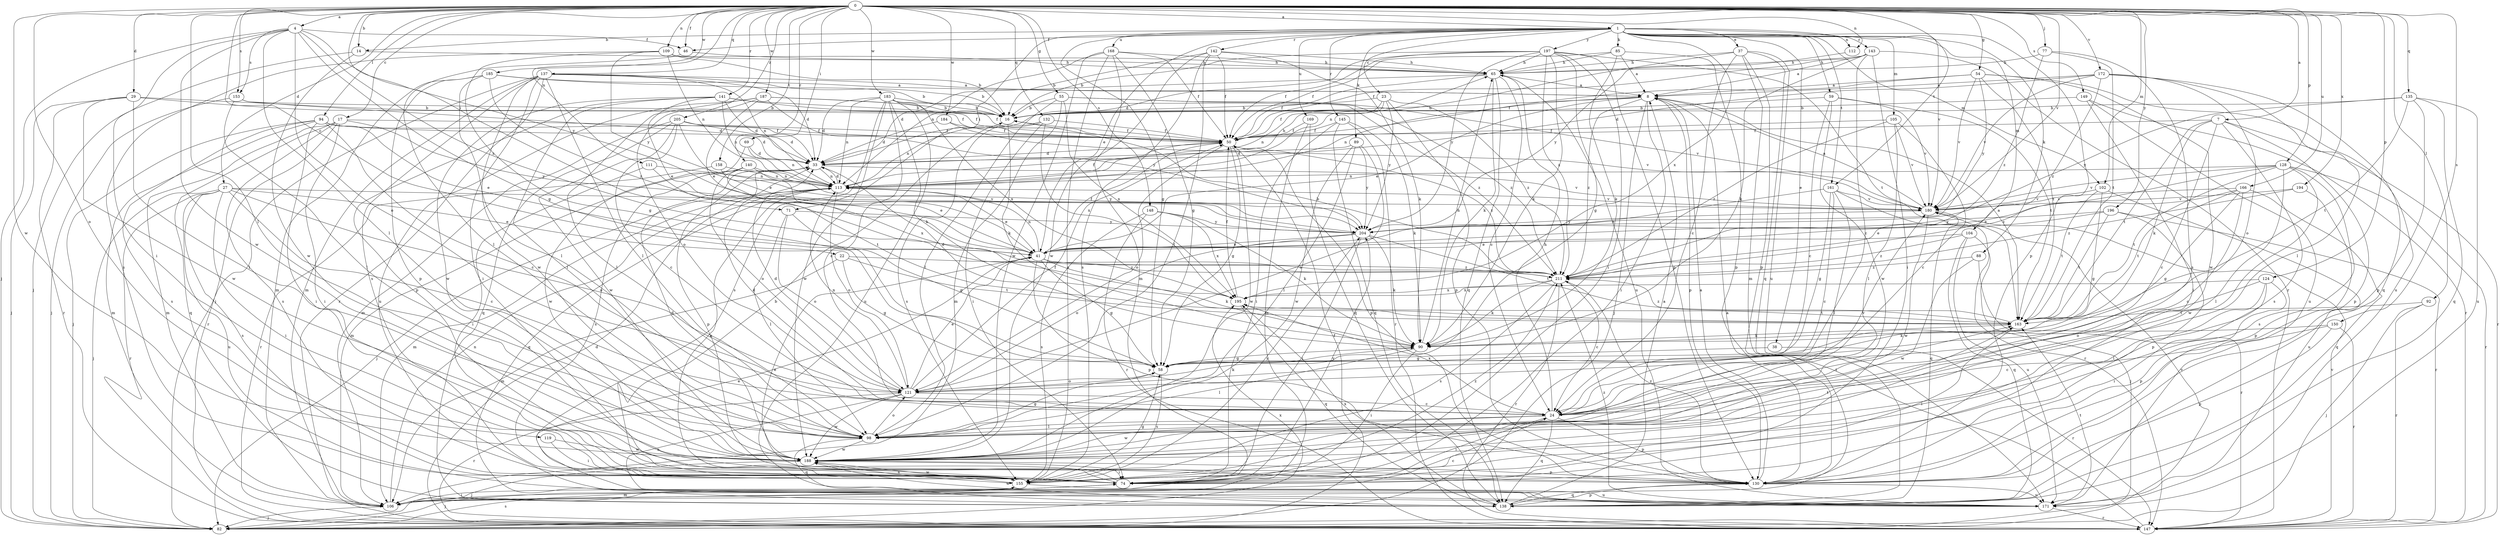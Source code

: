 strict digraph  {
0;
1;
4;
7;
8;
14;
16;
17;
22;
23;
24;
27;
29;
33;
37;
38;
41;
46;
50;
54;
55;
58;
59;
65;
69;
71;
74;
77;
82;
85;
88;
89;
90;
92;
94;
98;
102;
104;
105;
106;
109;
111;
112;
113;
119;
121;
124;
128;
130;
132;
135;
137;
138;
140;
141;
142;
143;
145;
147;
148;
149;
150;
153;
155;
158;
161;
163;
166;
168;
169;
171;
172;
180;
183;
184;
185;
187;
188;
194;
195;
196;
197;
204;
205;
211;
0 -> 1  [label=a];
0 -> 4  [label=a];
0 -> 7  [label=a];
0 -> 14  [label=b];
0 -> 17  [label=c];
0 -> 22  [label=c];
0 -> 27  [label=d];
0 -> 29  [label=d];
0 -> 46  [label=f];
0 -> 54  [label=g];
0 -> 55  [label=g];
0 -> 69  [label=i];
0 -> 71  [label=i];
0 -> 77  [label=j];
0 -> 92  [label=l];
0 -> 94  [label=l];
0 -> 98  [label=l];
0 -> 102  [label=m];
0 -> 109  [label=n];
0 -> 111  [label=n];
0 -> 112  [label=n];
0 -> 119  [label=o];
0 -> 124  [label=p];
0 -> 128  [label=p];
0 -> 132  [label=q];
0 -> 135  [label=q];
0 -> 137  [label=q];
0 -> 140  [label=r];
0 -> 141  [label=r];
0 -> 148  [label=s];
0 -> 149  [label=s];
0 -> 150  [label=s];
0 -> 153  [label=s];
0 -> 158  [label=t];
0 -> 161  [label=t];
0 -> 166  [label=u];
0 -> 172  [label=v];
0 -> 180  [label=v];
0 -> 183  [label=w];
0 -> 184  [label=w];
0 -> 185  [label=w];
0 -> 187  [label=w];
0 -> 188  [label=w];
0 -> 194  [label=x];
0 -> 196  [label=y];
0 -> 205  [label=z];
1 -> 14  [label=b];
1 -> 23  [label=c];
1 -> 37  [label=e];
1 -> 38  [label=e];
1 -> 41  [label=e];
1 -> 46  [label=f];
1 -> 58  [label=g];
1 -> 59  [label=h];
1 -> 71  [label=i];
1 -> 85  [label=k];
1 -> 88  [label=k];
1 -> 89  [label=k];
1 -> 102  [label=m];
1 -> 104  [label=m];
1 -> 105  [label=m];
1 -> 112  [label=n];
1 -> 130  [label=p];
1 -> 142  [label=r];
1 -> 143  [label=r];
1 -> 145  [label=r];
1 -> 161  [label=t];
1 -> 168  [label=u];
1 -> 169  [label=u];
1 -> 180  [label=v];
1 -> 195  [label=x];
1 -> 197  [label=y];
4 -> 46  [label=f];
4 -> 58  [label=g];
4 -> 74  [label=i];
4 -> 82  [label=j];
4 -> 98  [label=l];
4 -> 121  [label=o];
4 -> 153  [label=s];
4 -> 188  [label=w];
4 -> 204  [label=y];
4 -> 211  [label=z];
7 -> 24  [label=c];
7 -> 50  [label=f];
7 -> 90  [label=k];
7 -> 130  [label=p];
7 -> 147  [label=r];
7 -> 155  [label=s];
7 -> 163  [label=t];
8 -> 16  [label=b];
8 -> 41  [label=e];
8 -> 74  [label=i];
8 -> 82  [label=j];
8 -> 113  [label=n];
8 -> 130  [label=p];
8 -> 211  [label=z];
14 -> 65  [label=h];
14 -> 82  [label=j];
14 -> 188  [label=w];
16 -> 50  [label=f];
16 -> 90  [label=k];
17 -> 50  [label=f];
17 -> 74  [label=i];
17 -> 106  [label=m];
17 -> 138  [label=q];
17 -> 147  [label=r];
17 -> 155  [label=s];
17 -> 204  [label=y];
22 -> 58  [label=g];
22 -> 106  [label=m];
22 -> 163  [label=t];
22 -> 211  [label=z];
23 -> 16  [label=b];
23 -> 50  [label=f];
23 -> 113  [label=n];
23 -> 130  [label=p];
23 -> 204  [label=y];
23 -> 211  [label=z];
24 -> 33  [label=d];
24 -> 65  [label=h];
24 -> 74  [label=i];
24 -> 98  [label=l];
24 -> 130  [label=p];
24 -> 138  [label=q];
24 -> 163  [label=t];
24 -> 180  [label=v];
24 -> 188  [label=w];
24 -> 195  [label=x];
27 -> 24  [label=c];
27 -> 41  [label=e];
27 -> 74  [label=i];
27 -> 82  [label=j];
27 -> 121  [label=o];
27 -> 147  [label=r];
27 -> 155  [label=s];
27 -> 171  [label=u];
27 -> 180  [label=v];
29 -> 16  [label=b];
29 -> 50  [label=f];
29 -> 82  [label=j];
29 -> 98  [label=l];
29 -> 147  [label=r];
29 -> 188  [label=w];
33 -> 113  [label=n];
33 -> 130  [label=p];
33 -> 155  [label=s];
33 -> 180  [label=v];
37 -> 24  [label=c];
37 -> 65  [label=h];
37 -> 106  [label=m];
37 -> 113  [label=n];
37 -> 130  [label=p];
37 -> 138  [label=q];
37 -> 171  [label=u];
38 -> 58  [label=g];
38 -> 147  [label=r];
41 -> 50  [label=f];
41 -> 58  [label=g];
41 -> 90  [label=k];
41 -> 113  [label=n];
41 -> 130  [label=p];
41 -> 211  [label=z];
46 -> 65  [label=h];
46 -> 98  [label=l];
50 -> 33  [label=d];
50 -> 58  [label=g];
50 -> 121  [label=o];
50 -> 130  [label=p];
50 -> 188  [label=w];
50 -> 211  [label=z];
54 -> 8  [label=a];
54 -> 50  [label=f];
54 -> 163  [label=t];
54 -> 171  [label=u];
54 -> 180  [label=v];
54 -> 188  [label=w];
54 -> 204  [label=y];
55 -> 16  [label=b];
55 -> 98  [label=l];
55 -> 106  [label=m];
55 -> 180  [label=v];
55 -> 195  [label=x];
55 -> 211  [label=z];
58 -> 121  [label=o];
58 -> 155  [label=s];
59 -> 16  [label=b];
59 -> 24  [label=c];
59 -> 163  [label=t];
59 -> 180  [label=v];
59 -> 188  [label=w];
65 -> 8  [label=a];
65 -> 24  [label=c];
65 -> 33  [label=d];
65 -> 50  [label=f];
65 -> 90  [label=k];
65 -> 138  [label=q];
65 -> 171  [label=u];
69 -> 33  [label=d];
69 -> 113  [label=n];
69 -> 188  [label=w];
71 -> 58  [label=g];
71 -> 98  [label=l];
71 -> 121  [label=o];
71 -> 204  [label=y];
74 -> 41  [label=e];
74 -> 106  [label=m];
74 -> 113  [label=n];
74 -> 204  [label=y];
77 -> 65  [label=h];
77 -> 155  [label=s];
77 -> 163  [label=t];
77 -> 211  [label=z];
82 -> 50  [label=f];
82 -> 155  [label=s];
82 -> 180  [label=v];
82 -> 195  [label=x];
85 -> 8  [label=a];
85 -> 50  [label=f];
85 -> 65  [label=h];
85 -> 90  [label=k];
85 -> 130  [label=p];
88 -> 147  [label=r];
88 -> 188  [label=w];
88 -> 211  [label=z];
89 -> 33  [label=d];
89 -> 98  [label=l];
89 -> 121  [label=o];
89 -> 188  [label=w];
89 -> 204  [label=y];
90 -> 58  [label=g];
90 -> 65  [label=h];
90 -> 74  [label=i];
90 -> 98  [label=l];
92 -> 82  [label=j];
92 -> 147  [label=r];
92 -> 163  [label=t];
94 -> 24  [label=c];
94 -> 33  [label=d];
94 -> 41  [label=e];
94 -> 50  [label=f];
94 -> 74  [label=i];
94 -> 82  [label=j];
94 -> 106  [label=m];
94 -> 155  [label=s];
98 -> 58  [label=g];
98 -> 121  [label=o];
98 -> 138  [label=q];
98 -> 188  [label=w];
102 -> 58  [label=g];
102 -> 163  [label=t];
102 -> 171  [label=u];
102 -> 180  [label=v];
104 -> 41  [label=e];
104 -> 82  [label=j];
104 -> 138  [label=q];
104 -> 171  [label=u];
104 -> 211  [label=z];
105 -> 24  [label=c];
105 -> 50  [label=f];
105 -> 98  [label=l];
105 -> 180  [label=v];
105 -> 211  [label=z];
106 -> 24  [label=c];
106 -> 74  [label=i];
106 -> 82  [label=j];
106 -> 113  [label=n];
109 -> 16  [label=b];
109 -> 58  [label=g];
109 -> 65  [label=h];
109 -> 113  [label=n];
109 -> 155  [label=s];
109 -> 204  [label=y];
111 -> 74  [label=i];
111 -> 113  [label=n];
111 -> 163  [label=t];
112 -> 204  [label=y];
113 -> 33  [label=d];
113 -> 41  [label=e];
113 -> 50  [label=f];
113 -> 65  [label=h];
113 -> 82  [label=j];
113 -> 106  [label=m];
113 -> 121  [label=o];
113 -> 138  [label=q];
113 -> 180  [label=v];
119 -> 74  [label=i];
119 -> 188  [label=w];
121 -> 24  [label=c];
121 -> 33  [label=d];
121 -> 41  [label=e];
121 -> 50  [label=f];
121 -> 90  [label=k];
121 -> 113  [label=n];
121 -> 147  [label=r];
121 -> 171  [label=u];
121 -> 188  [label=w];
124 -> 74  [label=i];
124 -> 98  [label=l];
124 -> 121  [label=o];
124 -> 130  [label=p];
124 -> 195  [label=x];
128 -> 98  [label=l];
128 -> 113  [label=n];
128 -> 147  [label=r];
128 -> 155  [label=s];
128 -> 163  [label=t];
128 -> 180  [label=v];
128 -> 188  [label=w];
128 -> 211  [label=z];
130 -> 8  [label=a];
130 -> 138  [label=q];
130 -> 171  [label=u];
130 -> 211  [label=z];
132 -> 50  [label=f];
132 -> 74  [label=i];
132 -> 113  [label=n];
132 -> 155  [label=s];
132 -> 195  [label=x];
135 -> 16  [label=b];
135 -> 130  [label=p];
135 -> 138  [label=q];
135 -> 163  [label=t];
135 -> 171  [label=u];
135 -> 204  [label=y];
137 -> 8  [label=a];
137 -> 16  [label=b];
137 -> 33  [label=d];
137 -> 74  [label=i];
137 -> 82  [label=j];
137 -> 98  [label=l];
137 -> 106  [label=m];
137 -> 113  [label=n];
137 -> 147  [label=r];
137 -> 155  [label=s];
137 -> 188  [label=w];
138 -> 8  [label=a];
138 -> 130  [label=p];
138 -> 188  [label=w];
138 -> 195  [label=x];
140 -> 106  [label=m];
140 -> 113  [label=n];
140 -> 121  [label=o];
140 -> 195  [label=x];
140 -> 204  [label=y];
141 -> 16  [label=b];
141 -> 33  [label=d];
141 -> 41  [label=e];
141 -> 50  [label=f];
141 -> 98  [label=l];
141 -> 113  [label=n];
141 -> 130  [label=p];
141 -> 188  [label=w];
142 -> 16  [label=b];
142 -> 50  [label=f];
142 -> 65  [label=h];
142 -> 90  [label=k];
142 -> 98  [label=l];
142 -> 155  [label=s];
142 -> 188  [label=w];
143 -> 8  [label=a];
143 -> 24  [label=c];
143 -> 50  [label=f];
143 -> 65  [label=h];
143 -> 74  [label=i];
143 -> 90  [label=k];
143 -> 147  [label=r];
145 -> 50  [label=f];
145 -> 74  [label=i];
145 -> 90  [label=k];
145 -> 138  [label=q];
145 -> 147  [label=r];
147 -> 8  [label=a];
147 -> 33  [label=d];
147 -> 180  [label=v];
148 -> 90  [label=k];
148 -> 147  [label=r];
148 -> 155  [label=s];
148 -> 195  [label=x];
148 -> 204  [label=y];
149 -> 16  [label=b];
149 -> 74  [label=i];
149 -> 147  [label=r];
149 -> 171  [label=u];
150 -> 24  [label=c];
150 -> 90  [label=k];
150 -> 130  [label=p];
150 -> 147  [label=r];
153 -> 16  [label=b];
153 -> 33  [label=d];
153 -> 82  [label=j];
153 -> 98  [label=l];
155 -> 16  [label=b];
155 -> 58  [label=g];
155 -> 82  [label=j];
155 -> 171  [label=u];
155 -> 188  [label=w];
155 -> 204  [label=y];
155 -> 211  [label=z];
158 -> 41  [label=e];
158 -> 113  [label=n];
158 -> 147  [label=r];
161 -> 24  [label=c];
161 -> 41  [label=e];
161 -> 58  [label=g];
161 -> 98  [label=l];
161 -> 147  [label=r];
161 -> 180  [label=v];
163 -> 8  [label=a];
163 -> 33  [label=d];
163 -> 74  [label=i];
163 -> 90  [label=k];
163 -> 211  [label=z];
166 -> 24  [label=c];
166 -> 41  [label=e];
166 -> 58  [label=g];
166 -> 138  [label=q];
166 -> 163  [label=t];
166 -> 180  [label=v];
168 -> 50  [label=f];
168 -> 58  [label=g];
168 -> 65  [label=h];
168 -> 106  [label=m];
168 -> 113  [label=n];
168 -> 155  [label=s];
168 -> 188  [label=w];
169 -> 50  [label=f];
169 -> 106  [label=m];
169 -> 138  [label=q];
171 -> 41  [label=e];
171 -> 147  [label=r];
171 -> 163  [label=t];
171 -> 211  [label=z];
172 -> 8  [label=a];
172 -> 33  [label=d];
172 -> 98  [label=l];
172 -> 121  [label=o];
172 -> 138  [label=q];
172 -> 180  [label=v];
172 -> 211  [label=z];
180 -> 8  [label=a];
180 -> 138  [label=q];
180 -> 188  [label=w];
180 -> 204  [label=y];
183 -> 16  [label=b];
183 -> 24  [label=c];
183 -> 33  [label=d];
183 -> 90  [label=k];
183 -> 113  [label=n];
183 -> 155  [label=s];
183 -> 171  [label=u];
183 -> 188  [label=w];
183 -> 195  [label=x];
183 -> 211  [label=z];
184 -> 33  [label=d];
184 -> 50  [label=f];
184 -> 180  [label=v];
185 -> 8  [label=a];
185 -> 16  [label=b];
185 -> 98  [label=l];
185 -> 106  [label=m];
185 -> 130  [label=p];
185 -> 211  [label=z];
187 -> 16  [label=b];
187 -> 41  [label=e];
187 -> 50  [label=f];
187 -> 98  [label=l];
187 -> 121  [label=o];
187 -> 171  [label=u];
187 -> 204  [label=y];
188 -> 33  [label=d];
188 -> 74  [label=i];
188 -> 82  [label=j];
188 -> 130  [label=p];
188 -> 155  [label=s];
188 -> 163  [label=t];
194 -> 130  [label=p];
194 -> 180  [label=v];
194 -> 211  [label=z];
195 -> 50  [label=f];
195 -> 138  [label=q];
195 -> 163  [label=t];
196 -> 41  [label=e];
196 -> 130  [label=p];
196 -> 147  [label=r];
196 -> 163  [label=t];
196 -> 204  [label=y];
197 -> 16  [label=b];
197 -> 33  [label=d];
197 -> 50  [label=f];
197 -> 58  [label=g];
197 -> 65  [label=h];
197 -> 74  [label=i];
197 -> 90  [label=k];
197 -> 130  [label=p];
197 -> 163  [label=t];
197 -> 204  [label=y];
197 -> 211  [label=z];
204 -> 41  [label=e];
204 -> 74  [label=i];
204 -> 90  [label=k];
204 -> 121  [label=o];
204 -> 163  [label=t];
205 -> 24  [label=c];
205 -> 33  [label=d];
205 -> 41  [label=e];
205 -> 50  [label=f];
205 -> 106  [label=m];
205 -> 138  [label=q];
205 -> 188  [label=w];
211 -> 16  [label=b];
211 -> 24  [label=c];
211 -> 90  [label=k];
211 -> 147  [label=r];
211 -> 155  [label=s];
211 -> 195  [label=x];
}
